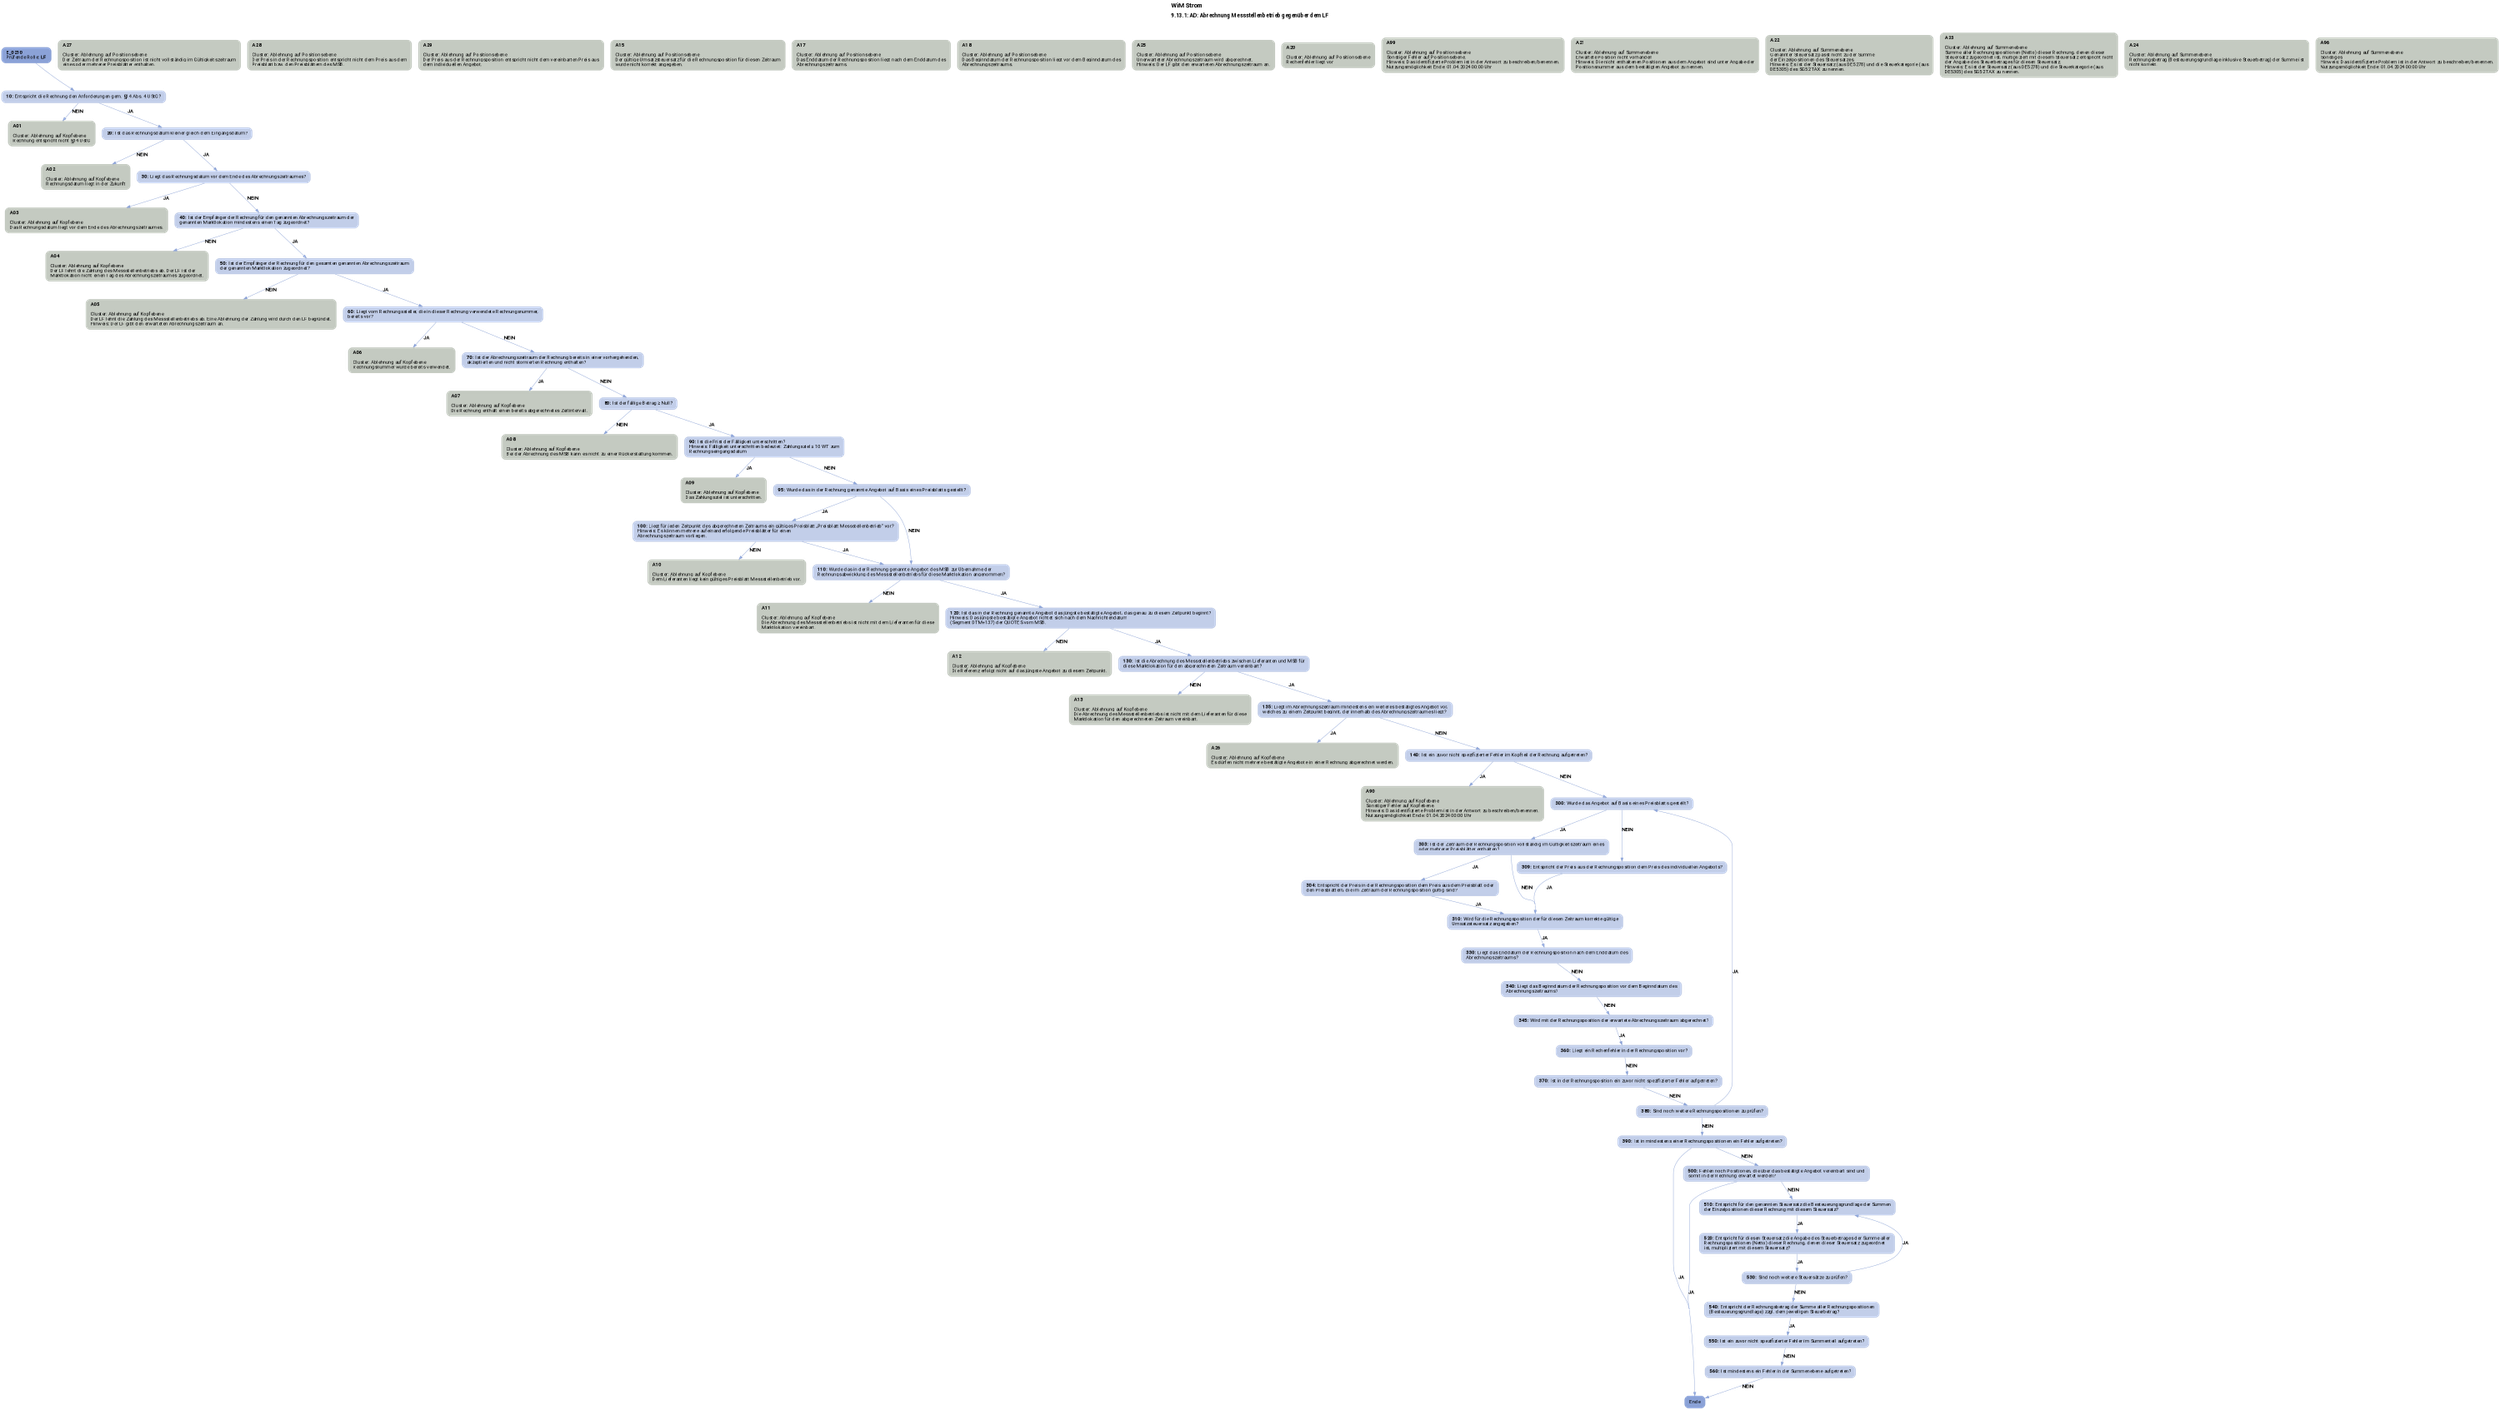 digraph D {
    labelloc="t";
    label=<<B><FONT POINT-SIZE="18">WiM Strom</FONT></B><BR align="left"/><BR/><B><FONT POINT-SIZE="16">9.13.1: AD: Abrechnung Messstellenbetrieb gegenüber dem LF</FONT></B><BR align="left"/><BR/><BR/><BR/>>;
    ratio="compress";
    concentrate=true;
    pack=true;
    rankdir=TB;
    packmode="array";
    size="20,20";
    fontsize=12;
    "Start" [margin="0.2,0.12", shape=box, style="filled,rounded", penwidth=0.0, fillcolor="#8ba2d7", label=<<B>E_0210</B><BR align="left"/><FONT>Prüfende Rolle: <B>LF</B></FONT><BR align="center"/>>, fontname="Roboto, sans-serif"];
    "10" [margin="0.2,0.12", shape=box, style="filled,rounded", penwidth=0.0, fillcolor="#c2cee9", label=<<B>10: </B>Entspricht die Rechnung den Anforderungen gem. §14 Abs. 4 UStG?<BR align="left"/>>, fontname="Roboto, sans-serif"];
    "A01" [margin="0.2,0.12", shape=box, style="filled,rounded", penwidth=0.0, fillcolor="#c4cac1", label=<<B>A01</B><BR align="left"/><BR align="left"/><FONT>Cluster: Ablehnung auf Kopfebene<BR align="left"/>Rechnung entspricht nicht §14 UstG<BR align="left"/></FONT>>, fontname="Roboto, sans-serif"];
    "20" [margin="0.2,0.12", shape=box, style="filled,rounded", penwidth=0.0, fillcolor="#c2cee9", label=<<B>20: </B>Ist das Rechnungsdatum kleiner gleich dem Eingangsdatum?<BR align="left"/>>, fontname="Roboto, sans-serif"];
    "A02" [margin="0.2,0.12", shape=box, style="filled,rounded", penwidth=0.0, fillcolor="#c4cac1", label=<<B>A02</B><BR align="left"/><BR align="left"/><FONT>Cluster: Ablehnung auf Kopfebene<BR align="left"/>Rechnungsdatum liegt in der Zukunft<BR align="left"/></FONT>>, fontname="Roboto, sans-serif"];
    "30" [margin="0.2,0.12", shape=box, style="filled,rounded", penwidth=0.0, fillcolor="#c2cee9", label=<<B>30: </B>Liegt das Rechnungsdatum vor dem Ende des Abrechnungszeitraumes?<BR align="left"/>>, fontname="Roboto, sans-serif"];
    "A03" [margin="0.2,0.12", shape=box, style="filled,rounded", penwidth=0.0, fillcolor="#c4cac1", label=<<B>A03</B><BR align="left"/><BR align="left"/><FONT>Cluster: Ablehnung auf Kopfebene<BR align="left"/>Das Rechnungsdatum liegt vor dem Ende des Abrechnungszeitraumes.<BR align="left"/></FONT>>, fontname="Roboto, sans-serif"];
    "40" [margin="0.2,0.12", shape=box, style="filled,rounded", penwidth=0.0, fillcolor="#c2cee9", label=<<B>40: </B>Ist der Empfänger der Rechnung für den genannten Abrechnungszeitraum der<BR align="left"/>genannten Marktlokation mindestens einen Tag zugeordnet?<BR align="left"/>>, fontname="Roboto, sans-serif"];
    "A04" [margin="0.2,0.12", shape=box, style="filled,rounded", penwidth=0.0, fillcolor="#c4cac1", label=<<B>A04</B><BR align="left"/><BR align="left"/><FONT>Cluster: Ablehnung auf Kopfebene<BR align="left"/>Der LF lehnt die Zahlung des Messstellenbetriebs ab. Der LF ist der<BR align="left"/>Marktlokation nicht einen Tag des Abrechnungszeitraumes zugeordnet.<BR align="left"/></FONT>>, fontname="Roboto, sans-serif"];
    "50" [margin="0.2,0.12", shape=box, style="filled,rounded", penwidth=0.0, fillcolor="#c2cee9", label=<<B>50: </B>Ist der Empfänger der Rechnung für den gesamten genannten Abrechnungszeitraum<BR align="left"/>der genannten Marktlokation zugeordnet?<BR align="left"/>>, fontname="Roboto, sans-serif"];
    "A05" [margin="0.2,0.12", shape=box, style="filled,rounded", penwidth=0.0, fillcolor="#c4cac1", label=<<B>A05</B><BR align="left"/><BR align="left"/><FONT>Cluster: Ablehnung auf Kopfebene<BR align="left"/>Der LF lehnt die Zahlung des Messstellenbetriebs ab. Eine Ablehnung der Zahlung wird durch den LF begründet.<BR align="left"/>Hinweis: Der LF gibt den erwarteten Abrechnungszeitraum an.<BR align="left"/></FONT>>, fontname="Roboto, sans-serif"];
    "60" [margin="0.2,0.12", shape=box, style="filled,rounded", penwidth=0.0, fillcolor="#c2cee9", label=<<B>60: </B>Liegt vom Rechnungssteller, die in dieser Rechnung verwendete Rechnungsnummer,<BR align="left"/>bereits vor?<BR align="left"/>>, fontname="Roboto, sans-serif"];
    "A06" [margin="0.2,0.12", shape=box, style="filled,rounded", penwidth=0.0, fillcolor="#c4cac1", label=<<B>A06</B><BR align="left"/><BR align="left"/><FONT>Cluster: Ablehnung auf Kopfebene<BR align="left"/>Rechnungsnummer wurde bereits verwendet.<BR align="left"/></FONT>>, fontname="Roboto, sans-serif"];
    "70" [margin="0.2,0.12", shape=box, style="filled,rounded", penwidth=0.0, fillcolor="#c2cee9", label=<<B>70: </B>Ist der Abrechnungszeitraum der Rechnung bereits in einer vorhergehenden,<BR align="left"/>akzeptierten und nicht stornierten Rechnung enthalten?<BR align="left"/>>, fontname="Roboto, sans-serif"];
    "A07" [margin="0.2,0.12", shape=box, style="filled,rounded", penwidth=0.0, fillcolor="#c4cac1", label=<<B>A07</B><BR align="left"/><BR align="left"/><FONT>Cluster: Ablehnung auf Kopfebene<BR align="left"/>Die Rechnung enthält einen bereits abgerechnetes Zeitintervall.<BR align="left"/></FONT>>, fontname="Roboto, sans-serif"];
    "80" [margin="0.2,0.12", shape=box, style="filled,rounded", penwidth=0.0, fillcolor="#c2cee9", label=<<B>80: </B>Ist der fällige Betrag ≥ Null?<BR align="left"/>>, fontname="Roboto, sans-serif"];
    "A08" [margin="0.2,0.12", shape=box, style="filled,rounded", penwidth=0.0, fillcolor="#c4cac1", label=<<B>A08</B><BR align="left"/><BR align="left"/><FONT>Cluster: Ablehnung auf Kopfebene<BR align="left"/>Bei der Abrechnung des MSB kann es nicht zu einer Rückerstattung kommen.<BR align="left"/></FONT>>, fontname="Roboto, sans-serif"];
    "90" [margin="0.2,0.12", shape=box, style="filled,rounded", penwidth=0.0, fillcolor="#c2cee9", label=<<B>90: </B>Ist die Frist der Fälligkeit unterschritten?<BR align="left"/>Hinweis: Fälligkeit unterschritten bedeutet: Zahlungsziel ≤ 10 WT zum<BR align="left"/>Rechnungseingangsdatum<BR align="left"/>>, fontname="Roboto, sans-serif"];
    "A09" [margin="0.2,0.12", shape=box, style="filled,rounded", penwidth=0.0, fillcolor="#c4cac1", label=<<B>A09</B><BR align="left"/><BR align="left"/><FONT>Cluster: Ablehnung auf Kopfebene<BR align="left"/>Das Zahlungsziel ist unterschritten.<BR align="left"/></FONT>>, fontname="Roboto, sans-serif"];
    "95" [margin="0.2,0.12", shape=box, style="filled,rounded", penwidth=0.0, fillcolor="#c2cee9", label=<<B>95: </B>Wurde das in der Rechnung genannte Angebot auf Basis eines Preisblatts gestellt?<BR align="left"/>>, fontname="Roboto, sans-serif"];
    "100" [margin="0.2,0.12", shape=box, style="filled,rounded", penwidth=0.0, fillcolor="#c2cee9", label=<<B>100: </B>Liegt für jeden Zeitpunkt des abgerechneten Zeitraums ein gültiges Preisblatt „Preisblatt Messstellenbetrieb“ vor?<BR align="left"/>Hinweis: Es können mehrere aufeinanderfolgende Preisblätter für einen<BR align="left"/>Abrechnungszeitraum vorliegen.<BR align="left"/>>, fontname="Roboto, sans-serif"];
    "A10" [margin="0.2,0.12", shape=box, style="filled,rounded", penwidth=0.0, fillcolor="#c4cac1", label=<<B>A10</B><BR align="left"/><BR align="left"/><FONT>Cluster: Ablehnung auf Kopfebene<BR align="left"/>Dem Lieferanten liegt kein gültiges Preisblatt Messstellenbetrieb vor.<BR align="left"/></FONT>>, fontname="Roboto, sans-serif"];
    "110" [margin="0.2,0.12", shape=box, style="filled,rounded", penwidth=0.0, fillcolor="#c2cee9", label=<<B>110: </B>Wurde das in der Rechnung genannte Angebot des MSB zur Übernahme der<BR align="left"/>Rechnungsabwicklung des Messstellenbetriebs für diese Marktlokation angenommen?<BR align="left"/>>, fontname="Roboto, sans-serif"];
    "A11" [margin="0.2,0.12", shape=box, style="filled,rounded", penwidth=0.0, fillcolor="#c4cac1", label=<<B>A11</B><BR align="left"/><BR align="left"/><FONT>Cluster: Ablehnung auf Kopfebene<BR align="left"/>Die Abrechnung des Messstellenbetriebs ist nicht mit dem Lieferanten für diese<BR align="left"/>Marktlokation vereinbart.<BR align="left"/></FONT>>, fontname="Roboto, sans-serif"];
    "120" [margin="0.2,0.12", shape=box, style="filled,rounded", penwidth=0.0, fillcolor="#c2cee9", label=<<B>120: </B>Ist das in der Rechnung genannte Angebot das jüngste bestätigte Angebot, das genau zu diesem Zeitpunkt beginnt?<BR align="left"/>Hinweis: Das jüngste bestätigte Angebot richtet sich nach dem Nachrichtendatum<BR align="left"/>(Segment DTM+137) der QUOTES vom MSB.<BR align="left"/>>, fontname="Roboto, sans-serif"];
    "A12" [margin="0.2,0.12", shape=box, style="filled,rounded", penwidth=0.0, fillcolor="#c4cac1", label=<<B>A12</B><BR align="left"/><BR align="left"/><FONT>Cluster: Ablehnung auf Kopfebene<BR align="left"/>Die Referenz erfolgt nicht auf das jüngste Angebot zu diesem Zeitpunkt.<BR align="left"/></FONT>>, fontname="Roboto, sans-serif"];
    "130" [margin="0.2,0.12", shape=box, style="filled,rounded", penwidth=0.0, fillcolor="#c2cee9", label=<<B>130: </B>Ist die Abrechnung des Messstellenbetriebs zwischen Lieferanten und MSB für<BR align="left"/>diese Marktlokation für den abgerechneten Zeitraum vereinbart?<BR align="left"/>>, fontname="Roboto, sans-serif"];
    "A13" [margin="0.2,0.12", shape=box, style="filled,rounded", penwidth=0.0, fillcolor="#c4cac1", label=<<B>A13</B><BR align="left"/><BR align="left"/><FONT>Cluster: Ablehnung auf Kopfebene<BR align="left"/>Die Abrechnung des Messstellenbetriebs ist nicht mit dem Lieferanten für diese<BR align="left"/>Marktlokation für den abgerechneten Zeitraum vereinbart.<BR align="left"/></FONT>>, fontname="Roboto, sans-serif"];
    "135" [margin="0.2,0.12", shape=box, style="filled,rounded", penwidth=0.0, fillcolor="#c2cee9", label=<<B>135: </B>Liegt im Abrechnungszeitraum mindestens ein weiteres bestätigtes Angebot vor,<BR align="left"/>welches zu einem Zeitpunkt beginnt, der innerhalb des Abrechnungszeitraumes liegt?<BR align="left"/>>, fontname="Roboto, sans-serif"];
    "A26" [margin="0.2,0.12", shape=box, style="filled,rounded", penwidth=0.0, fillcolor="#c4cac1", label=<<B>A26</B><BR align="left"/><BR align="left"/><FONT>Cluster: Ablehnung auf Kopfebene<BR align="left"/>Es dürfen nicht mehrere bestätigte Angebote in einer Rechnung abgerechnet werden.<BR align="left"/></FONT>>, fontname="Roboto, sans-serif"];
    "140" [margin="0.2,0.12", shape=box, style="filled,rounded", penwidth=0.0, fillcolor="#c2cee9", label=<<B>140: </B>Ist ein zuvor nicht spezifizierter Fehler im Kopfteil der Rechnung aufgetreten?<BR align="left"/>>, fontname="Roboto, sans-serif"];
    "A90" [margin="0.2,0.12", shape=box, style="filled,rounded", penwidth=0.0, fillcolor="#c4cac1", label=<<B>A90</B><BR align="left"/><BR align="left"/><FONT>Cluster: Ablehnung auf Kopfebene<BR align="left"/>Sonstiger Fehler auf Kopfebene.<BR align="left"/>Hinweis: Das identifizierte Problem ist in der Antwort zu beschreiben/benennen.<BR align="left"/>Nutzungsmöglichkeit Ende: 01.04.2024 00:00 Uhr<BR align="left"/></FONT>>, fontname="Roboto, sans-serif"];
    "300" [margin="0.2,0.12", shape=box, style="filled,rounded", penwidth=0.0, fillcolor="#c2cee9", label=<<B>300: </B>Wurde das Angebot auf Basis eines Preisblatts gestellt?<BR align="left"/>>, fontname="Roboto, sans-serif"];
    "303" [margin="0.2,0.12", shape=box, style="filled,rounded", penwidth=0.0, fillcolor="#c2cee9", label=<<B>303: </B>Ist der Zeitraum der Rechnungsposition vollständig im Gültigkeitszeitraum eines<BR align="left"/>oder mehrerer Preisblätter enthalten?<BR align="left"/>>, fontname="Roboto, sans-serif"];
    "A27" [margin="0.2,0.12", shape=box, style="filled,rounded", penwidth=0.0, fillcolor="#c4cac1", label=<<B>A27</B><BR align="left"/><BR align="left"/><FONT>Cluster: Ablehnung auf Positionsebene<BR align="left"/>Der Zeitraum der Rechnungsposition ist nicht vollständig im Gültigkeitszeitraum<BR align="left"/>eines oder mehrerer Preisblätter enthalten.<BR align="left"/></FONT>>, fontname="Roboto, sans-serif"];
    "304" [margin="0.2,0.12", shape=box, style="filled,rounded", penwidth=0.0, fillcolor="#c2cee9", label=<<B>304: </B>Entspricht der Preis in der Rechnungsposition dem Preis aus dem Preisblatt oder<BR align="left"/>den Preisblättern, die im Zeitraum der Rechnungsposition gültig sind?<BR align="left"/>>, fontname="Roboto, sans-serif"];
    "A28" [margin="0.2,0.12", shape=box, style="filled,rounded", penwidth=0.0, fillcolor="#c4cac1", label=<<B>A28</B><BR align="left"/><BR align="left"/><FONT>Cluster: Ablehnung auf Positionsebene<BR align="left"/>Der Preis in der Rechnungsposition entspricht nicht dem Preis aus dem<BR align="left"/>Preisblatt bzw. den Preisblättern des MSB.<BR align="left"/></FONT>>, fontname="Roboto, sans-serif"];
    "309" [margin="0.2,0.12", shape=box, style="filled,rounded", penwidth=0.0, fillcolor="#c2cee9", label=<<B>309: </B>Entspricht der Preis aus der Rechnungsposition dem Preis des individuellen Angebots?<BR align="left"/>>, fontname="Roboto, sans-serif"];
    "A29" [margin="0.2,0.12", shape=box, style="filled,rounded", penwidth=0.0, fillcolor="#c4cac1", label=<<B>A29</B><BR align="left"/><BR align="left"/><FONT>Cluster: Ablehnung auf Positionsebene<BR align="left"/>Der Preis aus der Rechnungsposition entspricht nicht dem vereinbarten Preis aus<BR align="left"/>dem individuellen Angebot.<BR align="left"/></FONT>>, fontname="Roboto, sans-serif"];
    "310" [margin="0.2,0.12", shape=box, style="filled,rounded", penwidth=0.0, fillcolor="#c2cee9", label=<<B>310: </B>Wird für die Rechnungsposition der für diesen Zeitraum korrekte gültige<BR align="left"/>Umsatzsteuersatz angegeben?<BR align="left"/>>, fontname="Roboto, sans-serif"];
    "A15" [margin="0.2,0.12", shape=box, style="filled,rounded", penwidth=0.0, fillcolor="#c4cac1", label=<<B>A15</B><BR align="left"/><BR align="left"/><FONT>Cluster: Ablehnung auf Positionsebene<BR align="left"/>Der gültige Umsatzsteuersatz für die Rechnungsposition für diesen Zeitraum<BR align="left"/>wurde nicht korrekt angegeben.<BR align="left"/></FONT>>, fontname="Roboto, sans-serif"];
    "330" [margin="0.2,0.12", shape=box, style="filled,rounded", penwidth=0.0, fillcolor="#c2cee9", label=<<B>330: </B>Liegt das Enddatum der Rechnungsposition nach dem Enddatum des<BR align="left"/>Abrechnungszeitraums?<BR align="left"/>>, fontname="Roboto, sans-serif"];
    "A17" [margin="0.2,0.12", shape=box, style="filled,rounded", penwidth=0.0, fillcolor="#c4cac1", label=<<B>A17</B><BR align="left"/><BR align="left"/><FONT>Cluster: Ablehnung auf Positionsebene<BR align="left"/>Das Enddatum der Rechnungsposition liegt nach dem Enddatum des<BR align="left"/>Abrechnungszeitraums.<BR align="left"/></FONT>>, fontname="Roboto, sans-serif"];
    "340" [margin="0.2,0.12", shape=box, style="filled,rounded", penwidth=0.0, fillcolor="#c2cee9", label=<<B>340: </B>Liegt das Beginndatum der Rechnungsposition vor dem Beginndatum des<BR align="left"/>Abrechnungszeitraums?<BR align="left"/>>, fontname="Roboto, sans-serif"];
    "A18" [margin="0.2,0.12", shape=box, style="filled,rounded", penwidth=0.0, fillcolor="#c4cac1", label=<<B>A18</B><BR align="left"/><BR align="left"/><FONT>Cluster: Ablehnung auf Positionsebene<BR align="left"/>Das Beginndatum der Rechnungsposition liegt vor dem Beginndatum des<BR align="left"/>Abrechnungszeitraums.<BR align="left"/></FONT>>, fontname="Roboto, sans-serif"];
    "345" [margin="0.2,0.12", shape=box, style="filled,rounded", penwidth=0.0, fillcolor="#c2cee9", label=<<B>345: </B>Wird mit der Rechnungsposition der erwartete Abrechnungszeitraum abgerechnet?<BR align="left"/>>, fontname="Roboto, sans-serif"];
    "A25" [margin="0.2,0.12", shape=box, style="filled,rounded", penwidth=0.0, fillcolor="#c4cac1", label=<<B>A25</B><BR align="left"/><BR align="left"/><FONT>Cluster: Ablehnung auf Positionsebene<BR align="left"/>Unerwarteter Abrechnungszeitraum wird abgerechnet.<BR align="left"/>Hinweis: Der LF gibt den erwarteten Abrechnungszeitraum an.<BR align="left"/></FONT>>, fontname="Roboto, sans-serif"];
    "360" [margin="0.2,0.12", shape=box, style="filled,rounded", penwidth=0.0, fillcolor="#c2cee9", label=<<B>360: </B>Liegt ein Rechenfehler in der Rechnungsposition vor?<BR align="left"/>>, fontname="Roboto, sans-serif"];
    "A20" [margin="0.2,0.12", shape=box, style="filled,rounded", penwidth=0.0, fillcolor="#c4cac1", label=<<B>A20</B><BR align="left"/><BR align="left"/><FONT>Cluster: Ablehnung auf Positionsebene<BR align="left"/>Rechenfehler liegt vor<BR align="left"/></FONT>>, fontname="Roboto, sans-serif"];
    "370" [margin="0.2,0.12", shape=box, style="filled,rounded", penwidth=0.0, fillcolor="#c2cee9", label=<<B>370: </B>Ist in der Rechnungsposition ein zuvor nicht spezifizierter Fehler aufgetreten?<BR align="left"/>>, fontname="Roboto, sans-serif"];
    "A99" [margin="0.2,0.12", shape=box, style="filled,rounded", penwidth=0.0, fillcolor="#c4cac1", label=<<B>A99</B><BR align="left"/><BR align="left"/><FONT>Cluster: Ablehnung auf Positionsebene<BR align="left"/>Sonstiger Fehler auf Positionsebene.<BR align="left"/>Hinweis: Das identifizierte Problem ist in der Antwort zu beschreiben/benennen.<BR align="left"/>Nutzungsmöglichkeit Ende: 01.04.2024 00:00 Uhr<BR align="left"/></FONT>>, fontname="Roboto, sans-serif"];
    "380" [margin="0.2,0.12", shape=box, style="filled,rounded", penwidth=0.0, fillcolor="#c2cee9", label=<<B>380: </B>Sind noch weitere Rechnungspositionen zu prüfen?<BR align="left"/>>, fontname="Roboto, sans-serif"];
    "390" [margin="0.2,0.12", shape=box, style="filled,rounded", penwidth=0.0, fillcolor="#c2cee9", label=<<B>390: </B>Ist in mindestens einer Rechnungspositionen ein Fehler aufgetreten?<BR align="left"/>>, fontname="Roboto, sans-serif"];
    "Ende" [margin="0.2,0.12", shape=box, style="filled,rounded", penwidth=0.0, fillcolor="#8ba2d7", label="Ende", fontname="Roboto, sans-serif"];
    "500" [margin="0.2,0.12", shape=box, style="filled,rounded", penwidth=0.0, fillcolor="#c2cee9", label=<<B>500: </B>Fehlen noch Positionen, die über das bestätigte Angebot vereinbart sind und<BR align="left"/>somit in der Rechnung erwartet werden?<BR align="left"/>>, fontname="Roboto, sans-serif"];
    "A21" [margin="0.2,0.12", shape=box, style="filled,rounded", penwidth=0.0, fillcolor="#c4cac1", label=<<B>A21</B><BR align="left"/><BR align="left"/><FONT>Cluster: Ablehnung auf Summenebene<BR align="left"/>Erwartete Position nicht vorhanden<BR align="left"/>Hinweis: Die nicht enthaltenen Positionen aus dem Angebot sind unter Angabe der<BR align="left"/>Positionsnummer aus dem bestätigten Angebot zu nennen.<BR align="left"/></FONT>>, fontname="Roboto, sans-serif"];
    "510" [margin="0.2,0.12", shape=box, style="filled,rounded", penwidth=0.0, fillcolor="#c2cee9", label=<<B>510: </B>Entspricht für den genannten Steuersatz die Besteuerungsgrundlage der Summen<BR align="left"/>der Einzelpositionen dieser Rechnung mit diesem Steuersatz?<BR align="left"/>>, fontname="Roboto, sans-serif"];
    "A22" [margin="0.2,0.12", shape=box, style="filled,rounded", penwidth=0.0, fillcolor="#c4cac1", label=<<B>A22</B><BR align="left"/><BR align="left"/><FONT>Cluster: Ablehnung auf Summenebene<BR align="left"/>Genannter Steuersatz passt nicht zu der Summe<BR align="left"/>der Einzelpositionen des Steuersatzes.<BR align="left"/>Hinweis: Es ist der Steuersatz (aus DE5278) und die Steuerkategorie (aus<BR align="left"/>DE5305) des SG52 TAX zu nennen.<BR align="left"/></FONT>>, fontname="Roboto, sans-serif"];
    "520" [margin="0.2,0.12", shape=box, style="filled,rounded", penwidth=0.0, fillcolor="#c2cee9", label=<<B>520: </B>Entspricht für diesen Steuersatz die Angabe des Steuerbetrages der Summe aller<BR align="left"/>Rechnungspositionen (Netto) dieser Rechnung, denen dieser Steuersatz zugeordnet<BR align="left"/>ist, multipliziert mit diesem Steuersatz?<BR align="left"/>>, fontname="Roboto, sans-serif"];
    "A23" [margin="0.2,0.12", shape=box, style="filled,rounded", penwidth=0.0, fillcolor="#c4cac1", label=<<B>A23</B><BR align="left"/><BR align="left"/><FONT>Cluster: Ablehnung auf Summenebene<BR align="left"/>Summe aller Rechnungspositionen (Netto) dieser Rechnung, denen dieser<BR align="left"/>Steuersatz zugeordnet ist, multipliziert mit diesem Steuersatz entspricht nicht<BR align="left"/>der Angabe des Steuerbetrages für diesen Steuersatz.<BR align="left"/>Hinweis: Es ist der Steuersatz (aus DE5278) und die Steuerkategorie (aus<BR align="left"/>DE5305) des SG52 TAX zu nennen.<BR align="left"/></FONT>>, fontname="Roboto, sans-serif"];
    "530" [margin="0.2,0.12", shape=box, style="filled,rounded", penwidth=0.0, fillcolor="#c2cee9", label=<<B>530: </B>Sind noch weitere Steuersätze zu prüfen?<BR align="left"/>>, fontname="Roboto, sans-serif"];
    "540" [margin="0.2,0.12", shape=box, style="filled,rounded", penwidth=0.0, fillcolor="#c2cee9", label=<<B>540: </B>Entspricht der Rechnungsbetrag der Summe aller Rechnungspositionen<BR align="left"/>(Besteuerungsgrundlage) zzgl. dem jeweiligen Steuerbetrag?<BR align="left"/>>, fontname="Roboto, sans-serif"];
    "A24" [margin="0.2,0.12", shape=box, style="filled,rounded", penwidth=0.0, fillcolor="#c4cac1", label=<<B>A24</B><BR align="left"/><BR align="left"/><FONT>Cluster: Ablehnung auf Summenebene<BR align="left"/>Rechnungsbetrag (Besteuerungsgrundlage inklusive Steuerbetrag) der Summe ist<BR align="left"/>nicht korrekt.<BR align="left"/></FONT>>, fontname="Roboto, sans-serif"];
    "550" [margin="0.2,0.12", shape=box, style="filled,rounded", penwidth=0.0, fillcolor="#c2cee9", label=<<B>550: </B>Ist ein zuvor nicht spezifizierter Fehler im Summenteil aufgetreten?<BR align="left"/>>, fontname="Roboto, sans-serif"];
    "A96" [margin="0.2,0.12", shape=box, style="filled,rounded", penwidth=0.0, fillcolor="#c4cac1", label=<<B>A96</B><BR align="left"/><BR align="left"/><FONT>Cluster: Ablehnung auf Summenebene<BR align="left"/>Sonstiges<BR align="left"/>Hinweis: Das identifizierte Problem ist in der Antwort zu beschreiben/benennen.<BR align="left"/>Nutzungsmöglichkeit Ende: 01.04.2024 00:00 Uhr<BR align="left"/></FONT>>, fontname="Roboto, sans-serif"];
    "560" [margin="0.2,0.12", shape=box, style="filled,rounded", penwidth=0.0, fillcolor="#c2cee9", label=<<B>560: </B>Ist mindestens ein Fehler in der Summenebene aufgetreten?<BR align="left"/>>, fontname="Roboto, sans-serif"];

    "Start" -> "10" [color="#88a0d6"];
    "10" -> "A01" [label=<<B>NEIN</B>>, color="#88a0d6", fontname="Roboto, sans-serif"];
    "10" -> "20" [label=<<B>JA</B>>, color="#88a0d6", fontname="Roboto, sans-serif"];
    "20" -> "A02" [label=<<B>NEIN</B>>, color="#88a0d6", fontname="Roboto, sans-serif"];
    "20" -> "30" [label=<<B>JA</B>>, color="#88a0d6", fontname="Roboto, sans-serif"];
    "30" -> "A03" [label=<<B>JA</B>>, color="#88a0d6", fontname="Roboto, sans-serif"];
    "30" -> "40" [label=<<B>NEIN</B>>, color="#88a0d6", fontname="Roboto, sans-serif"];
    "40" -> "A04" [label=<<B>NEIN</B>>, color="#88a0d6", fontname="Roboto, sans-serif"];
    "40" -> "50" [label=<<B>JA</B>>, color="#88a0d6", fontname="Roboto, sans-serif"];
    "50" -> "A05" [label=<<B>NEIN</B>>, color="#88a0d6", fontname="Roboto, sans-serif"];
    "50" -> "60" [label=<<B>JA</B>>, color="#88a0d6", fontname="Roboto, sans-serif"];
    "60" -> "A06" [label=<<B>JA</B>>, color="#88a0d6", fontname="Roboto, sans-serif"];
    "60" -> "70" [label=<<B>NEIN</B>>, color="#88a0d6", fontname="Roboto, sans-serif"];
    "70" -> "A07" [label=<<B>JA</B>>, color="#88a0d6", fontname="Roboto, sans-serif"];
    "70" -> "80" [label=<<B>NEIN</B>>, color="#88a0d6", fontname="Roboto, sans-serif"];
    "80" -> "A08" [label=<<B>NEIN</B>>, color="#88a0d6", fontname="Roboto, sans-serif"];
    "80" -> "90" [label=<<B>JA</B>>, color="#88a0d6", fontname="Roboto, sans-serif"];
    "90" -> "A09" [label=<<B>JA</B>>, color="#88a0d6", fontname="Roboto, sans-serif"];
    "90" -> "95" [label=<<B>NEIN</B>>, color="#88a0d6", fontname="Roboto, sans-serif"];
    "95" -> "100" [label=<<B>JA</B>>, color="#88a0d6", fontname="Roboto, sans-serif"];
    "95" -> "110" [label=<<B>NEIN</B>>, color="#88a0d6", fontname="Roboto, sans-serif"];
    "100" -> "A10" [label=<<B>NEIN</B>>, color="#88a0d6", fontname="Roboto, sans-serif"];
    "100" -> "110" [label=<<B>JA</B>>, color="#88a0d6", fontname="Roboto, sans-serif"];
    "110" -> "A11" [label=<<B>NEIN</B>>, color="#88a0d6", fontname="Roboto, sans-serif"];
    "110" -> "120" [label=<<B>JA</B>>, color="#88a0d6", fontname="Roboto, sans-serif"];
    "120" -> "A12" [label=<<B>NEIN</B>>, color="#88a0d6", fontname="Roboto, sans-serif"];
    "120" -> "130" [label=<<B>JA</B>>, color="#88a0d6", fontname="Roboto, sans-serif"];
    "130" -> "A13" [label=<<B>NEIN</B>>, color="#88a0d6", fontname="Roboto, sans-serif"];
    "130" -> "135" [label=<<B>JA</B>>, color="#88a0d6", fontname="Roboto, sans-serif"];
    "135" -> "A26" [label=<<B>JA</B>>, color="#88a0d6", fontname="Roboto, sans-serif"];
    "135" -> "140" [label=<<B>NEIN</B>>, color="#88a0d6", fontname="Roboto, sans-serif"];
    "140" -> "A90" [label=<<B>JA</B>>, color="#88a0d6", fontname="Roboto, sans-serif"];
    "140" -> "300" [label=<<B>NEIN</B>>, color="#88a0d6", fontname="Roboto, sans-serif"];
    "300" -> "303" [label=<<B>JA</B>>, color="#88a0d6", fontname="Roboto, sans-serif"];
    "300" -> "309" [label=<<B>NEIN</B>>, color="#88a0d6", fontname="Roboto, sans-serif"];
    "303" -> "310" [label=<<B>NEIN</B>>, color="#88a0d6", fontname="Roboto, sans-serif"];
    "303" -> "304" [label=<<B>JA</B>>, color="#88a0d6", fontname="Roboto, sans-serif"];
    "304" -> "310" [label=<<B>JA</B>>, color="#88a0d6", fontname="Roboto, sans-serif"];
    "309" -> "310" [label=<<B>JA</B>>, color="#88a0d6", fontname="Roboto, sans-serif"];
    "310" -> "330" [label=<<B>JA</B>>, color="#88a0d6", fontname="Roboto, sans-serif"];
    "330" -> "340" [label=<<B>NEIN</B>>, color="#88a0d6", fontname="Roboto, sans-serif"];
    "340" -> "345" [label=<<B>NEIN</B>>, color="#88a0d6", fontname="Roboto, sans-serif"];
    "345" -> "360" [label=<<B>JA</B>>, color="#88a0d6", fontname="Roboto, sans-serif"];
    "360" -> "370" [label=<<B>NEIN</B>>, color="#88a0d6", fontname="Roboto, sans-serif"];
    "370" -> "380" [label=<<B>NEIN</B>>, color="#88a0d6", fontname="Roboto, sans-serif"];
    "380" -> "300" [label=<<B>JA</B>>, color="#88a0d6", fontname="Roboto, sans-serif"];
    "380" -> "390" [label=<<B>NEIN</B>>, color="#88a0d6", fontname="Roboto, sans-serif"];
    "390" -> "Ende" [label=<<B>JA</B>>, color="#88a0d6", fontname="Roboto, sans-serif"];
    "390" -> "500" [label=<<B>NEIN</B>>, color="#88a0d6", fontname="Roboto, sans-serif"];
    "500" -> "Ende" [label=<<B>JA</B>>, color="#88a0d6", fontname="Roboto, sans-serif"];
    "500" -> "510" [label=<<B>NEIN</B>>, color="#88a0d6", fontname="Roboto, sans-serif"];
    "510" -> "520" [label=<<B>JA</B>>, color="#88a0d6", fontname="Roboto, sans-serif"];
    "520" -> "530" [label=<<B>JA</B>>, color="#88a0d6", fontname="Roboto, sans-serif"];
    "530" -> "510" [label=<<B>JA</B>>, color="#88a0d6", fontname="Roboto, sans-serif"];
    "530" -> "540" [label=<<B>NEIN</B>>, color="#88a0d6", fontname="Roboto, sans-serif"];
    "540" -> "550" [label=<<B>JA</B>>, color="#88a0d6", fontname="Roboto, sans-serif"];
    "550" -> "560" [label=<<B>NEIN</B>>, color="#88a0d6", fontname="Roboto, sans-serif"];
    "560" -> "Ende" [label=<<B>NEIN</B>>, color="#88a0d6", fontname="Roboto, sans-serif"];

    bgcolor="transparent";
fontname="Roboto, sans-serif";
}